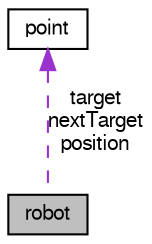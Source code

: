 digraph G
{
  edge [fontname="FreeSans",fontsize="10",labelfontname="FreeSans",labelfontsize="10"];
  node [fontname="FreeSans",fontsize="10",shape=record];
  Node1 [label="robot",height=0.2,width=0.4,color="black", fillcolor="grey75", style="filled" fontcolor="black"];
  Node2 -> Node1 [dir=back,color="darkorchid3",fontsize="10",style="dashed",label="target\nnextTarget\nposition",fontname="FreeSans"];
  Node2 [label="point",height=0.2,width=0.4,color="black", fillcolor="white", style="filled",URL="$structpoint.html"];
}
